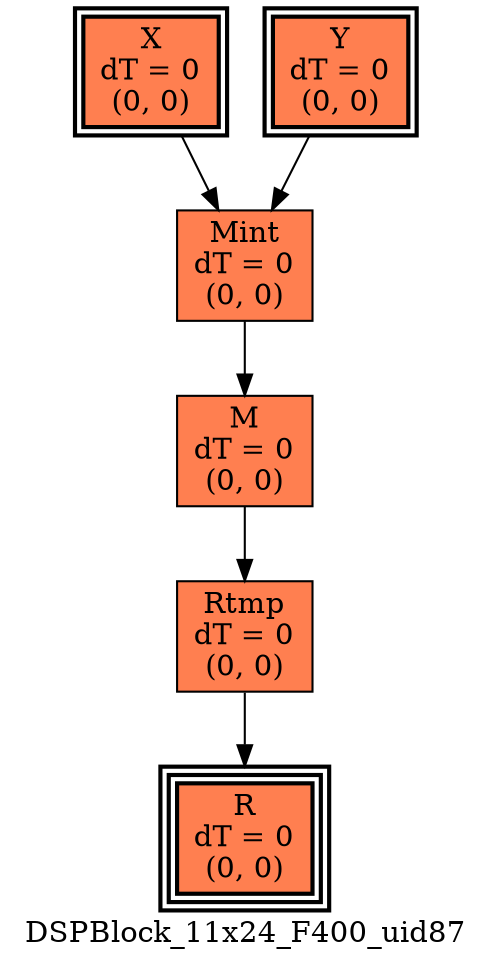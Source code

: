 digraph DSPBlock_11x24_F400_uid87
{
	//graph drawing options
	label=DSPBlock_11x24_F400_uid87;
	labelloc=bottom;
	labeljust=right;
	ratio=auto;
	nodesep=0.25;
	ranksep=0.5;

	//input/output signals of operator DSPBlock_11x24_F400_uid87
	X__DSPBlock_11x24_F400_uid87 [ label="X\ndT = 0\n(0, 0)", shape=box, color=black, style="bold, filled", fillcolor=coral, peripheries=2 ];
	Y__DSPBlock_11x24_F400_uid87 [ label="Y\ndT = 0\n(0, 0)", shape=box, color=black, style="bold, filled", fillcolor=coral, peripheries=2 ];
	R__DSPBlock_11x24_F400_uid87 [ label="R\ndT = 0\n(0, 0)", shape=box, color=black, style="bold, filled", fillcolor=coral, peripheries=3 ];
	{rank=same X__DSPBlock_11x24_F400_uid87, Y__DSPBlock_11x24_F400_uid87};
	{rank=same R__DSPBlock_11x24_F400_uid87};
	//internal signals of operator DSPBlock_11x24_F400_uid87
	Mint__DSPBlock_11x24_F400_uid87 [ label="Mint\ndT = 0\n(0, 0)", shape=box, color=black, style=filled, fillcolor=coral, peripheries=1 ];
	M__DSPBlock_11x24_F400_uid87 [ label="M\ndT = 0\n(0, 0)", shape=box, color=black, style=filled, fillcolor=coral, peripheries=1 ];
	Rtmp__DSPBlock_11x24_F400_uid87 [ label="Rtmp\ndT = 0\n(0, 0)", shape=box, color=black, style=filled, fillcolor=coral, peripheries=1 ];

	//subcomponents of operator DSPBlock_11x24_F400_uid87

	//input and internal signal connections of operator DSPBlock_11x24_F400_uid87
	X__DSPBlock_11x24_F400_uid87 -> Mint__DSPBlock_11x24_F400_uid87 [ arrowhead=normal, arrowsize=1.0, arrowtail=normal, color=black, dir=forward  ];
	Y__DSPBlock_11x24_F400_uid87 -> Mint__DSPBlock_11x24_F400_uid87 [ arrowhead=normal, arrowsize=1.0, arrowtail=normal, color=black, dir=forward  ];
	Mint__DSPBlock_11x24_F400_uid87 -> M__DSPBlock_11x24_F400_uid87 [ arrowhead=normal, arrowsize=1.0, arrowtail=normal, color=black, dir=forward  ];
	M__DSPBlock_11x24_F400_uid87 -> Rtmp__DSPBlock_11x24_F400_uid87 [ arrowhead=normal, arrowsize=1.0, arrowtail=normal, color=black, dir=forward  ];
	Rtmp__DSPBlock_11x24_F400_uid87 -> R__DSPBlock_11x24_F400_uid87 [ arrowhead=normal, arrowsize=1.0, arrowtail=normal, color=black, dir=forward  ];
}

